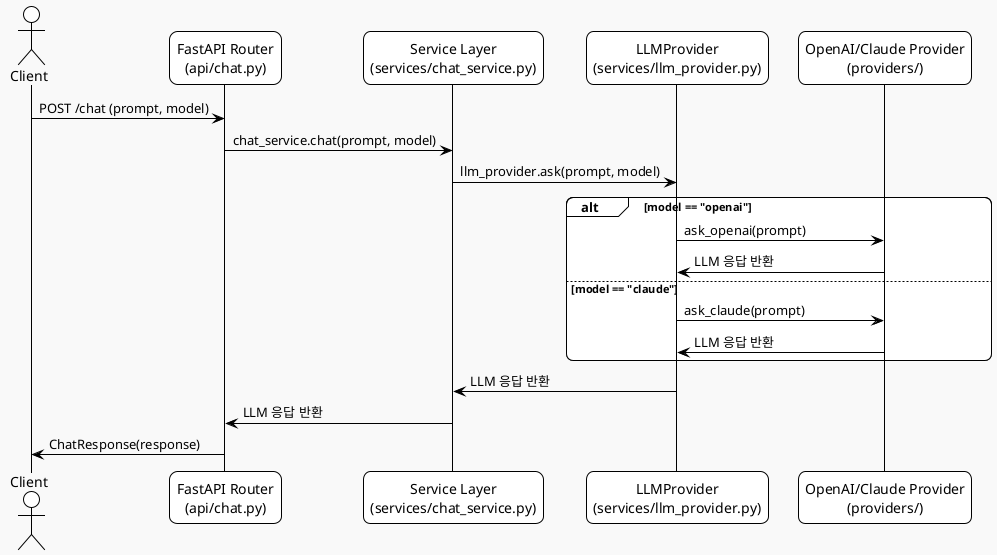 @startuml
!theme plain
skinparam componentStyle uml2
skinparam shadowing false
skinparam roundcorner 15
skinparam monochrome true
skinparam backgroundColor #F9F9F9
skinparam ArrowColor Black
skinparam ArrowFontColor Black
skinparam defaultFontName "Nanum Gothic"

actor Client
participant "FastAPI Router\n(api/chat.py)" as Router
participant "Service Layer\n(services/chat_service.py)" as Service
participant "LLMProvider\n(services/llm_provider.py)" as Provider
participant "OpenAI/Claude Provider\n(providers/)" as LLM

Client -> Router : POST /chat (prompt, model)
Router -> Service : chat_service.chat(prompt, model)
Service -> Provider : llm_provider.ask(prompt, model)
alt model == "openai"
    Provider -> LLM : ask_openai(prompt)
    LLM -> Provider : LLM 응답 반환
else model == "claude"
    Provider -> LLM : ask_claude(prompt)
    LLM -> Provider : LLM 응답 반환
end
Provider -> Service : LLM 응답 반환
Service -> Router : LLM 응답 반환
Router -> Client : ChatResponse(response)
@enduml
